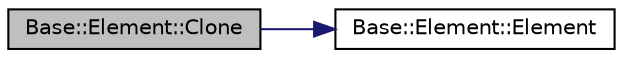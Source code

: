 digraph "Base::Element::Clone"
{
  edge [fontname="Helvetica",fontsize="10",labelfontname="Helvetica",labelfontsize="10"];
  node [fontname="Helvetica",fontsize="10",shape=record];
  rankdir="LR";
  Node1 [label="Base::Element::Clone",height=0.2,width=0.4,color="black", fillcolor="grey75", style="filled" fontcolor="black"];
  Node1 -> Node2 [color="midnightblue",fontsize="10",style="solid",fontname="Helvetica"];
  Node2 [label="Base::Element::Element",height=0.2,width=0.4,color="black", fillcolor="white", style="filled",URL="$classBase_1_1Element.html#ab5bc75ed3c33b012edf269ea9709817c"];
}
